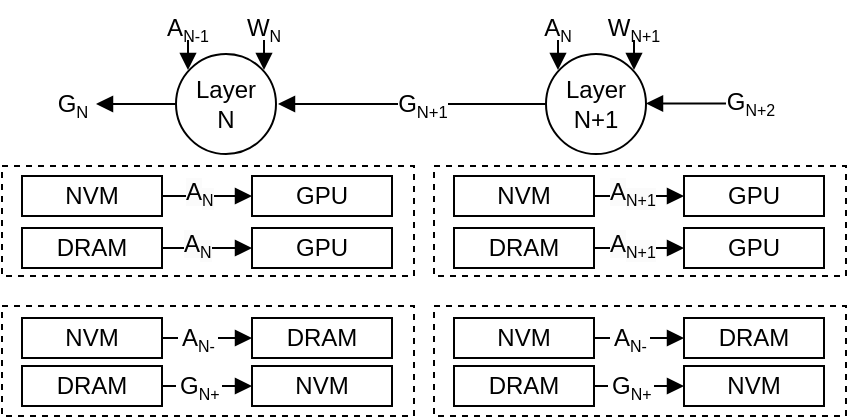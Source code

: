<mxfile version="24.5.4" type="github">
  <diagram name="第 1 页" id="wpNkXeBpxS5qz1ylQGOW">
    <mxGraphModel dx="477" dy="275" grid="1" gridSize="10" guides="1" tooltips="1" connect="1" arrows="1" fold="1" page="1" pageScale="1" pageWidth="827" pageHeight="1169" math="0" shadow="0">
      <root>
        <mxCell id="0" />
        <mxCell id="1" parent="0" />
        <mxCell id="82lbI5ZRumD_5hzKoDGn-58" value="" style="rounded=0;whiteSpace=wrap;html=1;fillColor=none;dashed=1;" vertex="1" parent="1">
          <mxGeometry x="528" y="251" width="206" height="55" as="geometry" />
        </mxCell>
        <mxCell id="82lbI5ZRumD_5hzKoDGn-1" style="edgeStyle=orthogonalEdgeStyle;rounded=0;orthogonalLoop=1;jettySize=auto;html=1;endArrow=block;endFill=1;startArrow=none;startFill=0;" edge="1" parent="1" source="82lbI5ZRumD_5hzKoDGn-4">
          <mxGeometry relative="1" as="geometry">
            <mxPoint x="359" y="150" as="targetPoint" />
          </mxGeometry>
        </mxCell>
        <mxCell id="82lbI5ZRumD_5hzKoDGn-4" value="Layer&lt;div&gt;N&lt;/div&gt;" style="ellipse;whiteSpace=wrap;html=1;aspect=fixed;" vertex="1" parent="1">
          <mxGeometry x="399" y="125" width="50" height="50" as="geometry" />
        </mxCell>
        <mxCell id="82lbI5ZRumD_5hzKoDGn-5" value="G&lt;span style=&quot;font-size: 10px;&quot;&gt;&lt;sub&gt;N&lt;/sub&gt;&lt;/span&gt;" style="text;html=1;align=center;verticalAlign=middle;whiteSpace=wrap;rounded=0;" vertex="1" parent="1">
          <mxGeometry x="335" y="135" width="25" height="30" as="geometry" />
        </mxCell>
        <mxCell id="82lbI5ZRumD_5hzKoDGn-7" style="edgeStyle=orthogonalEdgeStyle;rounded=0;orthogonalLoop=1;jettySize=auto;html=1;endArrow=none;endFill=0;startArrow=block;startFill=1;" edge="1" parent="1">
          <mxGeometry relative="1" as="geometry">
            <mxPoint x="405" y="118" as="targetPoint" />
            <mxPoint x="405" y="133" as="sourcePoint" />
          </mxGeometry>
        </mxCell>
        <mxCell id="82lbI5ZRumD_5hzKoDGn-8" value="A&lt;sub&gt;&lt;font style=&quot;font-size: 8px;&quot;&gt;N-1&lt;/font&gt;&lt;/sub&gt;" style="text;html=1;align=center;verticalAlign=middle;whiteSpace=wrap;rounded=0;" vertex="1" parent="1">
          <mxGeometry x="375" y="98" width="60" height="30" as="geometry" />
        </mxCell>
        <mxCell id="82lbI5ZRumD_5hzKoDGn-10" value="" style="rounded=0;whiteSpace=wrap;html=1;fillColor=none;dashed=1;" vertex="1" parent="1">
          <mxGeometry x="312" y="181" width="206" height="55" as="geometry" />
        </mxCell>
        <mxCell id="82lbI5ZRumD_5hzKoDGn-11" style="edgeStyle=orthogonalEdgeStyle;rounded=0;orthogonalLoop=1;jettySize=auto;html=1;entryX=0;entryY=0.5;entryDx=0;entryDy=0;endArrow=block;endFill=1;exitX=1;exitY=0.5;exitDx=0;exitDy=0;" edge="1" parent="1" source="82lbI5ZRumD_5hzKoDGn-12" target="82lbI5ZRumD_5hzKoDGn-13">
          <mxGeometry relative="1" as="geometry" />
        </mxCell>
        <mxCell id="82lbI5ZRumD_5hzKoDGn-12" value="NVM" style="rounded=0;whiteSpace=wrap;html=1;" vertex="1" parent="1">
          <mxGeometry x="322" y="186" width="70" height="20" as="geometry" />
        </mxCell>
        <mxCell id="82lbI5ZRumD_5hzKoDGn-13" value="GPU" style="rounded=0;whiteSpace=wrap;html=1;" vertex="1" parent="1">
          <mxGeometry x="437" y="186" width="70" height="20" as="geometry" />
        </mxCell>
        <mxCell id="82lbI5ZRumD_5hzKoDGn-14" style="edgeStyle=orthogonalEdgeStyle;rounded=0;orthogonalLoop=1;jettySize=auto;html=1;entryX=0;entryY=0.5;entryDx=0;entryDy=0;endArrow=block;endFill=1;" edge="1" parent="1" source="82lbI5ZRumD_5hzKoDGn-15" target="82lbI5ZRumD_5hzKoDGn-16">
          <mxGeometry relative="1" as="geometry" />
        </mxCell>
        <mxCell id="82lbI5ZRumD_5hzKoDGn-15" value="NVM" style="rounded=0;whiteSpace=wrap;html=1;" vertex="1" parent="1">
          <mxGeometry x="322" y="257" width="70" height="20" as="geometry" />
        </mxCell>
        <mxCell id="82lbI5ZRumD_5hzKoDGn-16" value="DRAM" style="rounded=0;whiteSpace=wrap;html=1;" vertex="1" parent="1">
          <mxGeometry x="437" y="257" width="70" height="20" as="geometry" />
        </mxCell>
        <mxCell id="82lbI5ZRumD_5hzKoDGn-17" value="&lt;div style=&quot;text-align: center;&quot;&gt;A&lt;sub&gt;&lt;font style=&quot;font-size: 8px;&quot;&gt;N-&lt;/font&gt;&lt;/sub&gt;&lt;br&gt;&lt;/div&gt;" style="text;whiteSpace=wrap;html=1;fillColor=default;" vertex="1" parent="1">
          <mxGeometry x="400" y="253" width="20" height="24" as="geometry" />
        </mxCell>
        <mxCell id="82lbI5ZRumD_5hzKoDGn-18" value="&lt;span style=&quot;color: rgb(0, 0, 0); font-family: Helvetica; font-size: 12px; font-style: normal; font-variant-ligatures: normal; font-variant-caps: normal; font-weight: 400; letter-spacing: normal; orphans: 2; text-align: center; text-indent: 0px; text-transform: none; widows: 2; word-spacing: 0px; -webkit-text-stroke-width: 0px; white-space: normal; background-color: rgb(251, 251, 251); text-decoration-thickness: initial; text-decoration-style: initial; text-decoration-color: initial; display: inline !important; float: none;&quot;&gt;A&lt;/span&gt;&lt;sub style=&quot;forced-color-adjust: none; color: rgb(0, 0, 0); font-family: Helvetica; font-style: normal; font-variant-ligatures: normal; font-variant-caps: normal; font-weight: 400; letter-spacing: normal; orphans: 2; text-align: center; text-indent: 0px; text-transform: none; widows: 2; word-spacing: 0px; -webkit-text-stroke-width: 0px; white-space: normal; background-color: rgb(251, 251, 251); text-decoration-thickness: initial; text-decoration-style: initial; text-decoration-color: initial;&quot;&gt;&lt;font style=&quot;font-size: 8px;&quot;&gt;N&lt;/font&gt;&lt;/sub&gt;" style="text;whiteSpace=wrap;html=1;" vertex="1" parent="1">
          <mxGeometry x="402" y="180" width="23" height="30" as="geometry" />
        </mxCell>
        <mxCell id="82lbI5ZRumD_5hzKoDGn-19" value="" style="rounded=0;whiteSpace=wrap;html=1;fillColor=none;dashed=1;" vertex="1" parent="1">
          <mxGeometry x="312" y="251" width="206" height="55" as="geometry" />
        </mxCell>
        <mxCell id="82lbI5ZRumD_5hzKoDGn-20" style="edgeStyle=orthogonalEdgeStyle;rounded=0;orthogonalLoop=1;jettySize=auto;html=1;entryX=0;entryY=0.5;entryDx=0;entryDy=0;endArrow=block;endFill=1;exitX=1;exitY=0.5;exitDx=0;exitDy=0;" edge="1" parent="1" source="82lbI5ZRumD_5hzKoDGn-21" target="82lbI5ZRumD_5hzKoDGn-22">
          <mxGeometry relative="1" as="geometry" />
        </mxCell>
        <mxCell id="82lbI5ZRumD_5hzKoDGn-21" value="DRAM" style="rounded=0;whiteSpace=wrap;html=1;" vertex="1" parent="1">
          <mxGeometry x="322" y="212" width="70" height="20" as="geometry" />
        </mxCell>
        <mxCell id="82lbI5ZRumD_5hzKoDGn-22" value="GPU" style="rounded=0;whiteSpace=wrap;html=1;" vertex="1" parent="1">
          <mxGeometry x="437" y="212" width="70" height="20" as="geometry" />
        </mxCell>
        <mxCell id="82lbI5ZRumD_5hzKoDGn-23" style="edgeStyle=orthogonalEdgeStyle;rounded=0;orthogonalLoop=1;jettySize=auto;html=1;entryX=0;entryY=0.5;entryDx=0;entryDy=0;endArrow=block;endFill=1;" edge="1" parent="1" source="82lbI5ZRumD_5hzKoDGn-24" target="82lbI5ZRumD_5hzKoDGn-25">
          <mxGeometry relative="1" as="geometry" />
        </mxCell>
        <mxCell id="82lbI5ZRumD_5hzKoDGn-24" value="DRAM" style="rounded=0;whiteSpace=wrap;html=1;" vertex="1" parent="1">
          <mxGeometry x="322" y="281" width="70" height="20" as="geometry" />
        </mxCell>
        <mxCell id="82lbI5ZRumD_5hzKoDGn-25" value="NVM" style="rounded=0;whiteSpace=wrap;html=1;" vertex="1" parent="1">
          <mxGeometry x="437" y="281" width="70" height="20" as="geometry" />
        </mxCell>
        <mxCell id="82lbI5ZRumD_5hzKoDGn-26" value="&lt;div style=&quot;text-align: center;&quot;&gt;G&lt;sub&gt;&lt;font style=&quot;font-size: 8px;&quot;&gt;N+&lt;/font&gt;&lt;/sub&gt;&lt;br&gt;&lt;/div&gt;" style="text;whiteSpace=wrap;html=1;fillColor=default;" vertex="1" parent="1">
          <mxGeometry x="399" y="277" width="23" height="24" as="geometry" />
        </mxCell>
        <mxCell id="82lbI5ZRumD_5hzKoDGn-27" value="&lt;span style=&quot;color: rgb(0, 0, 0); font-family: Helvetica; font-size: 12px; font-style: normal; font-variant-ligatures: normal; font-variant-caps: normal; font-weight: 400; letter-spacing: normal; orphans: 2; text-align: center; text-indent: 0px; text-transform: none; widows: 2; word-spacing: 0px; -webkit-text-stroke-width: 0px; white-space: normal; background-color: rgb(251, 251, 251); text-decoration-thickness: initial; text-decoration-style: initial; text-decoration-color: initial; display: inline !important; float: none;&quot;&gt;A&lt;/span&gt;&lt;sub style=&quot;forced-color-adjust: none; color: rgb(0, 0, 0); font-family: Helvetica; font-style: normal; font-variant-ligatures: normal; font-variant-caps: normal; font-weight: 400; letter-spacing: normal; orphans: 2; text-align: center; text-indent: 0px; text-transform: none; widows: 2; word-spacing: 0px; -webkit-text-stroke-width: 0px; white-space: normal; background-color: rgb(251, 251, 251); text-decoration-thickness: initial; text-decoration-style: initial; text-decoration-color: initial;&quot;&gt;&lt;font style=&quot;font-size: 8px;&quot;&gt;N&lt;/font&gt;&lt;/sub&gt;" style="text;whiteSpace=wrap;html=1;" vertex="1" parent="1">
          <mxGeometry x="401" y="206" width="17" height="30" as="geometry" />
        </mxCell>
        <mxCell id="82lbI5ZRumD_5hzKoDGn-38" style="edgeStyle=orthogonalEdgeStyle;rounded=0;orthogonalLoop=1;jettySize=auto;html=1;endArrow=none;endFill=0;startArrow=block;startFill=1;" edge="1" parent="1">
          <mxGeometry relative="1" as="geometry">
            <mxPoint x="443" y="118" as="targetPoint" />
            <mxPoint x="443" y="133" as="sourcePoint" />
          </mxGeometry>
        </mxCell>
        <mxCell id="82lbI5ZRumD_5hzKoDGn-39" value="W&lt;sub&gt;&lt;font style=&quot;font-size: 8px;&quot;&gt;N&lt;/font&gt;&lt;/sub&gt;" style="text;html=1;align=center;verticalAlign=middle;whiteSpace=wrap;rounded=0;" vertex="1" parent="1">
          <mxGeometry x="413" y="98" width="60" height="30" as="geometry" />
        </mxCell>
        <mxCell id="82lbI5ZRumD_5hzKoDGn-40" style="edgeStyle=orthogonalEdgeStyle;rounded=0;orthogonalLoop=1;jettySize=auto;html=1;endArrow=block;endFill=1;startArrow=none;startFill=0;" edge="1" parent="1" source="82lbI5ZRumD_5hzKoDGn-41">
          <mxGeometry relative="1" as="geometry">
            <mxPoint x="450" y="150" as="targetPoint" />
          </mxGeometry>
        </mxCell>
        <mxCell id="82lbI5ZRumD_5hzKoDGn-41" value="Layer N+1" style="ellipse;whiteSpace=wrap;html=1;aspect=fixed;" vertex="1" parent="1">
          <mxGeometry x="584" y="125" width="50" height="50" as="geometry" />
        </mxCell>
        <mxCell id="82lbI5ZRumD_5hzKoDGn-42" value="G&lt;span style=&quot;font-size: 10px;&quot;&gt;&lt;sub&gt;N+1&lt;/sub&gt;&lt;/span&gt;" style="text;html=1;align=center;verticalAlign=middle;whiteSpace=wrap;rounded=0;fillColor=default;" vertex="1" parent="1">
          <mxGeometry x="510" y="135" width="25" height="30" as="geometry" />
        </mxCell>
        <mxCell id="82lbI5ZRumD_5hzKoDGn-43" style="edgeStyle=orthogonalEdgeStyle;rounded=0;orthogonalLoop=1;jettySize=auto;html=1;endArrow=none;endFill=0;startArrow=block;startFill=1;" edge="1" parent="1">
          <mxGeometry relative="1" as="geometry">
            <mxPoint x="590" y="118" as="targetPoint" />
            <mxPoint x="590" y="133" as="sourcePoint" />
          </mxGeometry>
        </mxCell>
        <mxCell id="82lbI5ZRumD_5hzKoDGn-44" value="A&lt;sub&gt;&lt;font style=&quot;font-size: 8px;&quot;&gt;N&lt;/font&gt;&lt;/sub&gt;" style="text;html=1;align=center;verticalAlign=middle;whiteSpace=wrap;rounded=0;" vertex="1" parent="1">
          <mxGeometry x="560" y="98" width="60" height="30" as="geometry" />
        </mxCell>
        <mxCell id="82lbI5ZRumD_5hzKoDGn-45" style="edgeStyle=orthogonalEdgeStyle;rounded=0;orthogonalLoop=1;jettySize=auto;html=1;endArrow=none;endFill=0;startArrow=block;startFill=1;" edge="1" parent="1">
          <mxGeometry relative="1" as="geometry">
            <mxPoint x="628" y="118" as="targetPoint" />
            <mxPoint x="628" y="133" as="sourcePoint" />
          </mxGeometry>
        </mxCell>
        <mxCell id="82lbI5ZRumD_5hzKoDGn-46" value="W&lt;sub&gt;&lt;font style=&quot;font-size: 8px;&quot;&gt;N+1&lt;/font&gt;&lt;/sub&gt;" style="text;html=1;align=center;verticalAlign=middle;whiteSpace=wrap;rounded=0;" vertex="1" parent="1">
          <mxGeometry x="598" y="98" width="60" height="30" as="geometry" />
        </mxCell>
        <mxCell id="82lbI5ZRumD_5hzKoDGn-47" style="rounded=0;orthogonalLoop=1;jettySize=auto;html=1;endArrow=block;endFill=1;startArrow=none;startFill=0;" edge="1" parent="1">
          <mxGeometry relative="1" as="geometry">
            <mxPoint x="634" y="149.75" as="targetPoint" />
            <mxPoint x="674" y="149.75" as="sourcePoint" />
          </mxGeometry>
        </mxCell>
        <mxCell id="82lbI5ZRumD_5hzKoDGn-48" value="G&lt;sub style=&quot;&quot;&gt;&lt;font style=&quot;font-size: 8px;&quot;&gt;N+2&lt;/font&gt;&lt;/sub&gt;" style="text;html=1;align=center;verticalAlign=middle;whiteSpace=wrap;rounded=0;" vertex="1" parent="1">
          <mxGeometry x="673.5" y="135" width="25" height="30" as="geometry" />
        </mxCell>
        <mxCell id="82lbI5ZRumD_5hzKoDGn-49" value="" style="rounded=0;whiteSpace=wrap;html=1;fillColor=none;dashed=1;" vertex="1" parent="1">
          <mxGeometry x="528" y="181" width="206" height="55" as="geometry" />
        </mxCell>
        <mxCell id="82lbI5ZRumD_5hzKoDGn-50" style="edgeStyle=orthogonalEdgeStyle;rounded=0;orthogonalLoop=1;jettySize=auto;html=1;entryX=0;entryY=0.5;entryDx=0;entryDy=0;endArrow=block;endFill=1;exitX=1;exitY=0.5;exitDx=0;exitDy=0;" edge="1" parent="1" source="82lbI5ZRumD_5hzKoDGn-51" target="82lbI5ZRumD_5hzKoDGn-52">
          <mxGeometry relative="1" as="geometry" />
        </mxCell>
        <mxCell id="82lbI5ZRumD_5hzKoDGn-51" value="NVM" style="rounded=0;whiteSpace=wrap;html=1;" vertex="1" parent="1">
          <mxGeometry x="538" y="186" width="70" height="20" as="geometry" />
        </mxCell>
        <mxCell id="82lbI5ZRumD_5hzKoDGn-52" value="GPU" style="rounded=0;whiteSpace=wrap;html=1;" vertex="1" parent="1">
          <mxGeometry x="653" y="186" width="70" height="20" as="geometry" />
        </mxCell>
        <mxCell id="82lbI5ZRumD_5hzKoDGn-53" style="edgeStyle=orthogonalEdgeStyle;rounded=0;orthogonalLoop=1;jettySize=auto;html=1;entryX=0;entryY=0.5;entryDx=0;entryDy=0;endArrow=block;endFill=1;" edge="1" parent="1" source="82lbI5ZRumD_5hzKoDGn-54" target="82lbI5ZRumD_5hzKoDGn-55">
          <mxGeometry relative="1" as="geometry" />
        </mxCell>
        <mxCell id="82lbI5ZRumD_5hzKoDGn-54" value="NVM" style="rounded=0;whiteSpace=wrap;html=1;" vertex="1" parent="1">
          <mxGeometry x="538" y="257" width="70" height="20" as="geometry" />
        </mxCell>
        <mxCell id="82lbI5ZRumD_5hzKoDGn-55" value="DRAM" style="rounded=0;whiteSpace=wrap;html=1;" vertex="1" parent="1">
          <mxGeometry x="653" y="257" width="70" height="20" as="geometry" />
        </mxCell>
        <mxCell id="82lbI5ZRumD_5hzKoDGn-56" value="&lt;div style=&quot;text-align: center;&quot;&gt;A&lt;sub&gt;&lt;font style=&quot;font-size: 8px;&quot;&gt;N-&lt;/font&gt;&lt;/sub&gt;&lt;br&gt;&lt;/div&gt;" style="text;whiteSpace=wrap;html=1;fillColor=default;" vertex="1" parent="1">
          <mxGeometry x="616" y="253" width="20" height="24" as="geometry" />
        </mxCell>
        <mxCell id="82lbI5ZRumD_5hzKoDGn-57" value="&lt;span style=&quot;color: rgb(0, 0, 0); font-family: Helvetica; font-size: 12px; font-style: normal; font-variant-ligatures: normal; font-variant-caps: normal; font-weight: 400; letter-spacing: normal; orphans: 2; text-align: center; text-indent: 0px; text-transform: none; widows: 2; word-spacing: 0px; -webkit-text-stroke-width: 0px; white-space: normal; background-color: rgb(251, 251, 251); text-decoration-thickness: initial; text-decoration-style: initial; text-decoration-color: initial; display: inline !important; float: none;&quot;&gt;A&lt;/span&gt;&lt;sub style=&quot;forced-color-adjust: none; color: rgb(0, 0, 0); font-family: Helvetica; font-style: normal; font-variant-ligatures: normal; font-variant-caps: normal; font-weight: 400; letter-spacing: normal; orphans: 2; text-align: center; text-indent: 0px; text-transform: none; widows: 2; word-spacing: 0px; -webkit-text-stroke-width: 0px; white-space: normal; background-color: rgb(251, 251, 251); text-decoration-thickness: initial; text-decoration-style: initial; text-decoration-color: initial;&quot;&gt;&lt;font style=&quot;font-size: 8px;&quot;&gt;N+1&lt;/font&gt;&lt;/sub&gt;" style="text;whiteSpace=wrap;html=1;" vertex="1" parent="1">
          <mxGeometry x="614" y="180" width="23" height="30" as="geometry" />
        </mxCell>
        <mxCell id="82lbI5ZRumD_5hzKoDGn-59" style="edgeStyle=orthogonalEdgeStyle;rounded=0;orthogonalLoop=1;jettySize=auto;html=1;entryX=0;entryY=0.5;entryDx=0;entryDy=0;endArrow=block;endFill=1;exitX=1;exitY=0.5;exitDx=0;exitDy=0;" edge="1" parent="1" source="82lbI5ZRumD_5hzKoDGn-60" target="82lbI5ZRumD_5hzKoDGn-61">
          <mxGeometry relative="1" as="geometry" />
        </mxCell>
        <mxCell id="82lbI5ZRumD_5hzKoDGn-60" value="DRAM" style="rounded=0;whiteSpace=wrap;html=1;" vertex="1" parent="1">
          <mxGeometry x="538" y="212" width="70" height="20" as="geometry" />
        </mxCell>
        <mxCell id="82lbI5ZRumD_5hzKoDGn-61" value="GPU" style="rounded=0;whiteSpace=wrap;html=1;" vertex="1" parent="1">
          <mxGeometry x="653" y="212" width="70" height="20" as="geometry" />
        </mxCell>
        <mxCell id="82lbI5ZRumD_5hzKoDGn-62" style="edgeStyle=orthogonalEdgeStyle;rounded=0;orthogonalLoop=1;jettySize=auto;html=1;entryX=0;entryY=0.5;entryDx=0;entryDy=0;endArrow=block;endFill=1;" edge="1" parent="1" source="82lbI5ZRumD_5hzKoDGn-63" target="82lbI5ZRumD_5hzKoDGn-64">
          <mxGeometry relative="1" as="geometry" />
        </mxCell>
        <mxCell id="82lbI5ZRumD_5hzKoDGn-63" value="DRAM" style="rounded=0;whiteSpace=wrap;html=1;" vertex="1" parent="1">
          <mxGeometry x="538" y="281" width="70" height="20" as="geometry" />
        </mxCell>
        <mxCell id="82lbI5ZRumD_5hzKoDGn-64" value="NVM" style="rounded=0;whiteSpace=wrap;html=1;" vertex="1" parent="1">
          <mxGeometry x="653" y="281" width="70" height="20" as="geometry" />
        </mxCell>
        <mxCell id="82lbI5ZRumD_5hzKoDGn-65" value="&lt;div style=&quot;text-align: center;&quot;&gt;G&lt;sub&gt;&lt;font style=&quot;font-size: 8px;&quot;&gt;N+&lt;/font&gt;&lt;/sub&gt;&lt;br&gt;&lt;/div&gt;" style="text;whiteSpace=wrap;html=1;fillColor=default;" vertex="1" parent="1">
          <mxGeometry x="615" y="277" width="23" height="24" as="geometry" />
        </mxCell>
        <mxCell id="82lbI5ZRumD_5hzKoDGn-66" value="&lt;span style=&quot;color: rgb(0, 0, 0); font-family: Helvetica; font-size: 12px; font-style: normal; font-variant-ligatures: normal; font-variant-caps: normal; font-weight: 400; letter-spacing: normal; orphans: 2; text-align: center; text-indent: 0px; text-transform: none; widows: 2; word-spacing: 0px; -webkit-text-stroke-width: 0px; white-space: normal; background-color: rgb(251, 251, 251); text-decoration-thickness: initial; text-decoration-style: initial; text-decoration-color: initial; display: inline !important; float: none;&quot;&gt;A&lt;/span&gt;&lt;sub style=&quot;forced-color-adjust: none; color: rgb(0, 0, 0); font-family: Helvetica; font-style: normal; font-variant-ligatures: normal; font-variant-caps: normal; font-weight: 400; letter-spacing: normal; orphans: 2; text-align: center; text-indent: 0px; text-transform: none; widows: 2; word-spacing: 0px; -webkit-text-stroke-width: 0px; white-space: normal; background-color: rgb(251, 251, 251); text-decoration-thickness: initial; text-decoration-style: initial; text-decoration-color: initial;&quot;&gt;&lt;font style=&quot;font-size: 8px;&quot;&gt;N+1&lt;/font&gt;&lt;/sub&gt;" style="text;whiteSpace=wrap;html=1;" vertex="1" parent="1">
          <mxGeometry x="614" y="206" width="17" height="30" as="geometry" />
        </mxCell>
      </root>
    </mxGraphModel>
  </diagram>
</mxfile>
